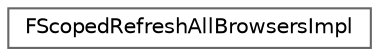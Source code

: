 digraph "Graphical Class Hierarchy"
{
 // INTERACTIVE_SVG=YES
 // LATEX_PDF_SIZE
  bgcolor="transparent";
  edge [fontname=Helvetica,fontsize=10,labelfontname=Helvetica,labelfontsize=10];
  node [fontname=Helvetica,fontsize=10,shape=box,height=0.2,width=0.4];
  rankdir="LR";
  Node0 [id="Node000000",label="FScopedRefreshAllBrowsersImpl",height=0.2,width=0.4,color="grey40", fillcolor="white", style="filled",URL="$d4/d58/classFScopedRefreshAllBrowsersImpl.html",tooltip=" "];
}
